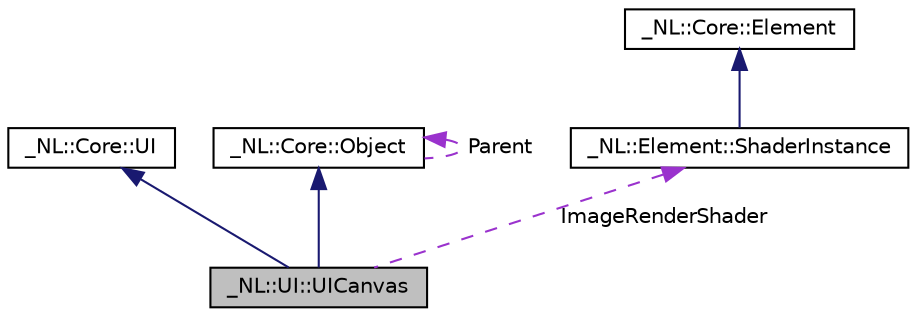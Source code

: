 digraph "_NL::UI::UICanvas"
{
  edge [fontname="Helvetica",fontsize="10",labelfontname="Helvetica",labelfontsize="10"];
  node [fontname="Helvetica",fontsize="10",shape=record];
  Node3 [label="_NL::UI::UICanvas",height=0.2,width=0.4,color="black", fillcolor="grey75", style="filled", fontcolor="black"];
  Node4 -> Node3 [dir="back",color="midnightblue",fontsize="10",style="solid",fontname="Helvetica"];
  Node4 [label="_NL::Core::UI",height=0.2,width=0.4,color="black", fillcolor="white", style="filled",URL="$class___n_l_1_1_core_1_1_u_i.html"];
  Node5 -> Node3 [dir="back",color="midnightblue",fontsize="10",style="solid",fontname="Helvetica"];
  Node5 [label="_NL::Core::Object",height=0.2,width=0.4,color="black", fillcolor="white", style="filled",URL="$class___n_l_1_1_core_1_1_object.html"];
  Node5 -> Node5 [dir="back",color="darkorchid3",fontsize="10",style="dashed",label=" Parent" ,fontname="Helvetica"];
  Node6 -> Node3 [dir="back",color="darkorchid3",fontsize="10",style="dashed",label=" ImageRenderShader" ,fontname="Helvetica"];
  Node6 [label="_NL::Element::ShaderInstance",height=0.2,width=0.4,color="black", fillcolor="white", style="filled",URL="$class___n_l_1_1_element_1_1_shader_instance.html"];
  Node7 -> Node6 [dir="back",color="midnightblue",fontsize="10",style="solid",fontname="Helvetica"];
  Node7 [label="_NL::Core::Element",height=0.2,width=0.4,color="black", fillcolor="white", style="filled",URL="$class___n_l_1_1_core_1_1_element.html"];
}
